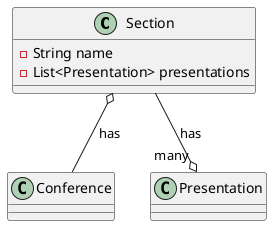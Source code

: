 @startuml
'https://plantuml.com/class-diagram

class Section {
    - String name
    - List<Presentation> presentations
}

Section o-- Conference : "has"
Section --o "many" Presentation : has
@enduml
